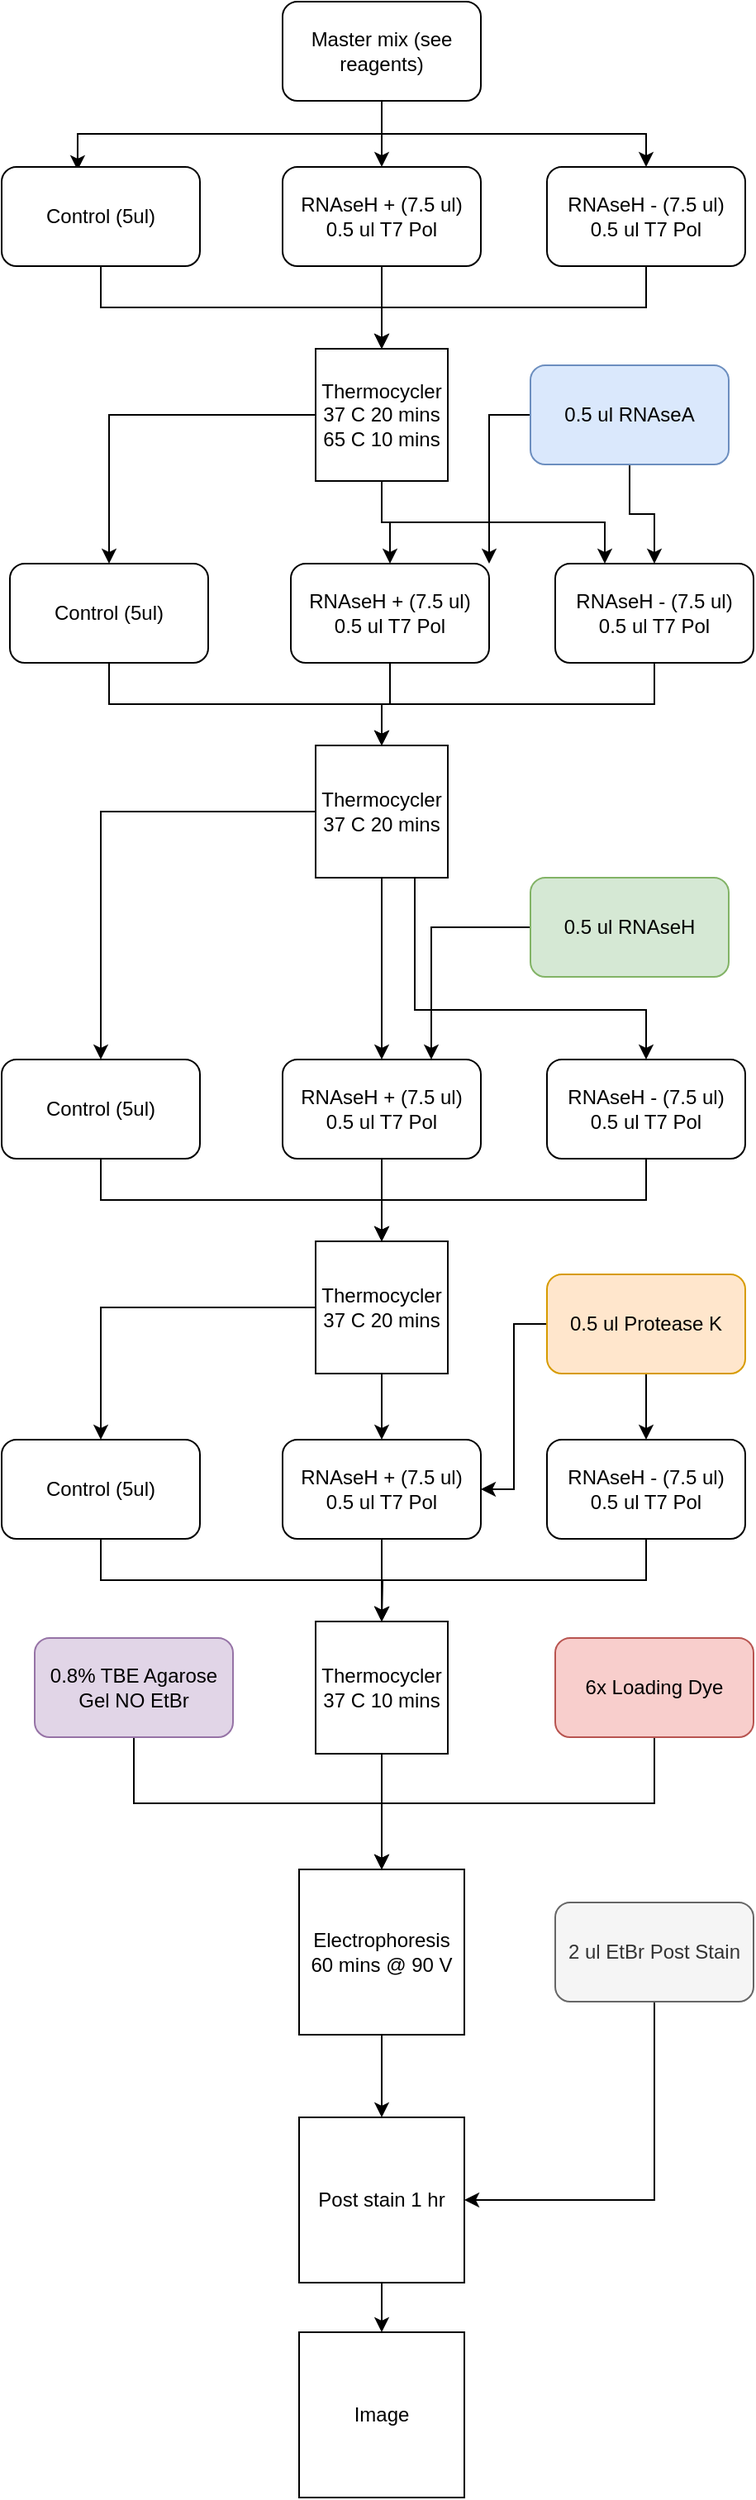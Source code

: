 <mxfile version="14.6.1" type="device"><diagram id="CHHy89GX5gs9pWM11YOM" name="Page-1"><mxGraphModel dx="874" dy="804" grid="1" gridSize="10" guides="1" tooltips="1" connect="1" arrows="1" fold="1" page="1" pageScale="1" pageWidth="850" pageHeight="1100" math="0" shadow="0"><root><mxCell id="0"/><mxCell id="1" parent="0"/><mxCell id="3xQM4ctwXk9sIS2i0FSC-11" style="edgeStyle=orthogonalEdgeStyle;rounded=0;orthogonalLoop=1;jettySize=auto;html=1;exitX=0.5;exitY=1;exitDx=0;exitDy=0;entryX=0.383;entryY=0.033;entryDx=0;entryDy=0;entryPerimeter=0;" edge="1" parent="1" source="3xQM4ctwXk9sIS2i0FSC-1" target="3xQM4ctwXk9sIS2i0FSC-2"><mxGeometry relative="1" as="geometry"/></mxCell><mxCell id="3xQM4ctwXk9sIS2i0FSC-12" style="edgeStyle=orthogonalEdgeStyle;rounded=0;orthogonalLoop=1;jettySize=auto;html=1;exitX=0.5;exitY=1;exitDx=0;exitDy=0;" edge="1" parent="1" source="3xQM4ctwXk9sIS2i0FSC-1" target="3xQM4ctwXk9sIS2i0FSC-4"><mxGeometry relative="1" as="geometry"/></mxCell><mxCell id="3xQM4ctwXk9sIS2i0FSC-13" style="edgeStyle=orthogonalEdgeStyle;rounded=0;orthogonalLoop=1;jettySize=auto;html=1;exitX=0.5;exitY=1;exitDx=0;exitDy=0;entryX=0.5;entryY=0;entryDx=0;entryDy=0;" edge="1" parent="1" source="3xQM4ctwXk9sIS2i0FSC-1" target="3xQM4ctwXk9sIS2i0FSC-3"><mxGeometry relative="1" as="geometry"/></mxCell><mxCell id="3xQM4ctwXk9sIS2i0FSC-1" value="Master mix (see reagents)" style="rounded=1;whiteSpace=wrap;html=1;" vertex="1" parent="1"><mxGeometry x="440" y="70" width="120" height="60" as="geometry"/></mxCell><mxCell id="3xQM4ctwXk9sIS2i0FSC-8" style="edgeStyle=orthogonalEdgeStyle;rounded=0;orthogonalLoop=1;jettySize=auto;html=1;exitX=0.5;exitY=1;exitDx=0;exitDy=0;" edge="1" parent="1" source="3xQM4ctwXk9sIS2i0FSC-2" target="3xQM4ctwXk9sIS2i0FSC-6"><mxGeometry relative="1" as="geometry"/></mxCell><mxCell id="3xQM4ctwXk9sIS2i0FSC-2" value="Control (5ul)" style="rounded=1;whiteSpace=wrap;html=1;" vertex="1" parent="1"><mxGeometry x="270" y="170" width="120" height="60" as="geometry"/></mxCell><mxCell id="3xQM4ctwXk9sIS2i0FSC-9" style="edgeStyle=orthogonalEdgeStyle;rounded=0;orthogonalLoop=1;jettySize=auto;html=1;exitX=0.5;exitY=1;exitDx=0;exitDy=0;" edge="1" parent="1" source="3xQM4ctwXk9sIS2i0FSC-3"><mxGeometry relative="1" as="geometry"><mxPoint x="500" y="280" as="targetPoint"/></mxGeometry></mxCell><mxCell id="3xQM4ctwXk9sIS2i0FSC-3" value="&lt;div&gt;RNAseH + (7.5 ul)&lt;/div&gt;&lt;div&gt;0.5 ul T7 Pol&lt;br&gt;&lt;/div&gt;" style="rounded=1;whiteSpace=wrap;html=1;" vertex="1" parent="1"><mxGeometry x="440" y="170" width="120" height="60" as="geometry"/></mxCell><mxCell id="3xQM4ctwXk9sIS2i0FSC-10" style="edgeStyle=orthogonalEdgeStyle;rounded=0;orthogonalLoop=1;jettySize=auto;html=1;exitX=0.5;exitY=1;exitDx=0;exitDy=0;" edge="1" parent="1" source="3xQM4ctwXk9sIS2i0FSC-4" target="3xQM4ctwXk9sIS2i0FSC-6"><mxGeometry relative="1" as="geometry"/></mxCell><mxCell id="3xQM4ctwXk9sIS2i0FSC-4" value="&lt;div&gt;RNAseH - (7.5 ul)&lt;/div&gt;&lt;div&gt;0.5 ul T7 Pol&lt;br&gt;&lt;/div&gt;" style="rounded=1;whiteSpace=wrap;html=1;" vertex="1" parent="1"><mxGeometry x="600" y="170" width="120" height="60" as="geometry"/></mxCell><mxCell id="3xQM4ctwXk9sIS2i0FSC-23" style="edgeStyle=orthogonalEdgeStyle;rounded=0;orthogonalLoop=1;jettySize=auto;html=1;exitX=0.5;exitY=1;exitDx=0;exitDy=0;" edge="1" parent="1" source="3xQM4ctwXk9sIS2i0FSC-6" target="3xQM4ctwXk9sIS2i0FSC-17"><mxGeometry relative="1" as="geometry"/></mxCell><mxCell id="3xQM4ctwXk9sIS2i0FSC-24" style="edgeStyle=orthogonalEdgeStyle;rounded=0;orthogonalLoop=1;jettySize=auto;html=1;exitX=0;exitY=0.5;exitDx=0;exitDy=0;" edge="1" parent="1" source="3xQM4ctwXk9sIS2i0FSC-6" target="3xQM4ctwXk9sIS2i0FSC-16"><mxGeometry relative="1" as="geometry"/></mxCell><mxCell id="3xQM4ctwXk9sIS2i0FSC-26" style="edgeStyle=orthogonalEdgeStyle;rounded=0;orthogonalLoop=1;jettySize=auto;html=1;exitX=0.5;exitY=1;exitDx=0;exitDy=0;entryX=0.25;entryY=0;entryDx=0;entryDy=0;" edge="1" parent="1" source="3xQM4ctwXk9sIS2i0FSC-6" target="3xQM4ctwXk9sIS2i0FSC-18"><mxGeometry relative="1" as="geometry"/></mxCell><mxCell id="3xQM4ctwXk9sIS2i0FSC-6" value="&lt;div&gt;Thermocycler&lt;/div&gt;&lt;div&gt;37 C 20 mins&lt;/div&gt;&lt;div&gt;65 C 10 mins&lt;br&gt;&lt;/div&gt;" style="whiteSpace=wrap;html=1;aspect=fixed;" vertex="1" parent="1"><mxGeometry x="460" y="280" width="80" height="80" as="geometry"/></mxCell><mxCell id="3xQM4ctwXk9sIS2i0FSC-19" style="edgeStyle=orthogonalEdgeStyle;rounded=0;orthogonalLoop=1;jettySize=auto;html=1;exitX=0.5;exitY=1;exitDx=0;exitDy=0;" edge="1" parent="1" source="3xQM4ctwXk9sIS2i0FSC-15" target="3xQM4ctwXk9sIS2i0FSC-18"><mxGeometry relative="1" as="geometry"/></mxCell><mxCell id="3xQM4ctwXk9sIS2i0FSC-25" style="edgeStyle=orthogonalEdgeStyle;rounded=0;orthogonalLoop=1;jettySize=auto;html=1;exitX=0;exitY=0.5;exitDx=0;exitDy=0;entryX=1;entryY=0;entryDx=0;entryDy=0;" edge="1" parent="1" source="3xQM4ctwXk9sIS2i0FSC-15" target="3xQM4ctwXk9sIS2i0FSC-17"><mxGeometry relative="1" as="geometry"/></mxCell><mxCell id="3xQM4ctwXk9sIS2i0FSC-15" value="0.5 ul RNAseA" style="rounded=1;whiteSpace=wrap;html=1;fillColor=#dae8fc;strokeColor=#6c8ebf;" vertex="1" parent="1"><mxGeometry x="590" y="290" width="120" height="60" as="geometry"/></mxCell><mxCell id="3xQM4ctwXk9sIS2i0FSC-30" style="edgeStyle=orthogonalEdgeStyle;rounded=0;orthogonalLoop=1;jettySize=auto;html=1;exitX=0.5;exitY=1;exitDx=0;exitDy=0;entryX=0.5;entryY=0;entryDx=0;entryDy=0;" edge="1" parent="1" source="3xQM4ctwXk9sIS2i0FSC-16" target="3xQM4ctwXk9sIS2i0FSC-27"><mxGeometry relative="1" as="geometry"/></mxCell><mxCell id="3xQM4ctwXk9sIS2i0FSC-16" value="Control (5ul)" style="rounded=1;whiteSpace=wrap;html=1;" vertex="1" parent="1"><mxGeometry x="275" y="410" width="120" height="60" as="geometry"/></mxCell><mxCell id="3xQM4ctwXk9sIS2i0FSC-28" style="edgeStyle=orthogonalEdgeStyle;rounded=0;orthogonalLoop=1;jettySize=auto;html=1;exitX=0.5;exitY=1;exitDx=0;exitDy=0;entryX=0.5;entryY=0;entryDx=0;entryDy=0;" edge="1" parent="1" source="3xQM4ctwXk9sIS2i0FSC-17" target="3xQM4ctwXk9sIS2i0FSC-27"><mxGeometry relative="1" as="geometry"/></mxCell><mxCell id="3xQM4ctwXk9sIS2i0FSC-17" value="&lt;div&gt;RNAseH + (7.5 ul)&lt;/div&gt;&lt;div&gt;0.5 ul T7 Pol&lt;br&gt;&lt;/div&gt;" style="rounded=1;whiteSpace=wrap;html=1;" vertex="1" parent="1"><mxGeometry x="445" y="410" width="120" height="60" as="geometry"/></mxCell><mxCell id="3xQM4ctwXk9sIS2i0FSC-29" style="edgeStyle=orthogonalEdgeStyle;rounded=0;orthogonalLoop=1;jettySize=auto;html=1;exitX=0.5;exitY=1;exitDx=0;exitDy=0;entryX=0.5;entryY=0;entryDx=0;entryDy=0;" edge="1" parent="1" source="3xQM4ctwXk9sIS2i0FSC-18" target="3xQM4ctwXk9sIS2i0FSC-27"><mxGeometry relative="1" as="geometry"/></mxCell><mxCell id="3xQM4ctwXk9sIS2i0FSC-18" value="&lt;div&gt;RNAseH - (7.5 ul)&lt;/div&gt;&lt;div&gt;0.5 ul T7 Pol&lt;br&gt;&lt;/div&gt;" style="rounded=1;whiteSpace=wrap;html=1;" vertex="1" parent="1"><mxGeometry x="605" y="410" width="120" height="60" as="geometry"/></mxCell><mxCell id="3xQM4ctwXk9sIS2i0FSC-35" style="edgeStyle=orthogonalEdgeStyle;rounded=0;orthogonalLoop=1;jettySize=auto;html=1;exitX=0.5;exitY=1;exitDx=0;exitDy=0;" edge="1" parent="1" source="3xQM4ctwXk9sIS2i0FSC-27" target="3xQM4ctwXk9sIS2i0FSC-33"><mxGeometry relative="1" as="geometry"/></mxCell><mxCell id="3xQM4ctwXk9sIS2i0FSC-36" style="edgeStyle=orthogonalEdgeStyle;rounded=0;orthogonalLoop=1;jettySize=auto;html=1;exitX=0;exitY=0.5;exitDx=0;exitDy=0;entryX=0.5;entryY=0;entryDx=0;entryDy=0;" edge="1" parent="1" source="3xQM4ctwXk9sIS2i0FSC-27" target="3xQM4ctwXk9sIS2i0FSC-32"><mxGeometry relative="1" as="geometry"/></mxCell><mxCell id="3xQM4ctwXk9sIS2i0FSC-37" style="edgeStyle=orthogonalEdgeStyle;rounded=0;orthogonalLoop=1;jettySize=auto;html=1;exitX=0.75;exitY=1;exitDx=0;exitDy=0;" edge="1" parent="1" source="3xQM4ctwXk9sIS2i0FSC-27" target="3xQM4ctwXk9sIS2i0FSC-34"><mxGeometry relative="1" as="geometry"><Array as="points"><mxPoint x="520" y="680"/><mxPoint x="660" y="680"/></Array></mxGeometry></mxCell><mxCell id="3xQM4ctwXk9sIS2i0FSC-27" value="&lt;div&gt;Thermocycler&lt;/div&gt;&lt;div&gt;37 C 20 mins&lt;/div&gt;" style="whiteSpace=wrap;html=1;aspect=fixed;" vertex="1" parent="1"><mxGeometry x="460" y="520" width="80" height="80" as="geometry"/></mxCell><mxCell id="3xQM4ctwXk9sIS2i0FSC-38" style="edgeStyle=orthogonalEdgeStyle;rounded=0;orthogonalLoop=1;jettySize=auto;html=1;exitX=0;exitY=0.5;exitDx=0;exitDy=0;entryX=0.75;entryY=0;entryDx=0;entryDy=0;" edge="1" parent="1" source="3xQM4ctwXk9sIS2i0FSC-31" target="3xQM4ctwXk9sIS2i0FSC-33"><mxGeometry relative="1" as="geometry"/></mxCell><mxCell id="3xQM4ctwXk9sIS2i0FSC-31" value="0.5 ul RNAseH" style="rounded=1;whiteSpace=wrap;html=1;fillColor=#d5e8d4;strokeColor=#82b366;" vertex="1" parent="1"><mxGeometry x="590" y="600" width="120" height="60" as="geometry"/></mxCell><mxCell id="3xQM4ctwXk9sIS2i0FSC-42" style="edgeStyle=orthogonalEdgeStyle;rounded=0;orthogonalLoop=1;jettySize=auto;html=1;exitX=0.5;exitY=1;exitDx=0;exitDy=0;entryX=0.5;entryY=0;entryDx=0;entryDy=0;" edge="1" parent="1" source="3xQM4ctwXk9sIS2i0FSC-32" target="3xQM4ctwXk9sIS2i0FSC-39"><mxGeometry relative="1" as="geometry"/></mxCell><mxCell id="3xQM4ctwXk9sIS2i0FSC-32" value="Control (5ul)" style="rounded=1;whiteSpace=wrap;html=1;" vertex="1" parent="1"><mxGeometry x="270" y="710" width="120" height="60" as="geometry"/></mxCell><mxCell id="3xQM4ctwXk9sIS2i0FSC-41" style="edgeStyle=orthogonalEdgeStyle;rounded=0;orthogonalLoop=1;jettySize=auto;html=1;exitX=0.5;exitY=1;exitDx=0;exitDy=0;" edge="1" parent="1" source="3xQM4ctwXk9sIS2i0FSC-33"><mxGeometry relative="1" as="geometry"><mxPoint x="500" y="820" as="targetPoint"/></mxGeometry></mxCell><mxCell id="3xQM4ctwXk9sIS2i0FSC-33" value="&lt;div&gt;RNAseH + (7.5 ul)&lt;/div&gt;&lt;div&gt;0.5 ul T7 Pol&lt;br&gt;&lt;/div&gt;" style="rounded=1;whiteSpace=wrap;html=1;" vertex="1" parent="1"><mxGeometry x="440" y="710" width="120" height="60" as="geometry"/></mxCell><mxCell id="3xQM4ctwXk9sIS2i0FSC-40" style="edgeStyle=orthogonalEdgeStyle;rounded=0;orthogonalLoop=1;jettySize=auto;html=1;exitX=0.5;exitY=1;exitDx=0;exitDy=0;entryX=0.5;entryY=0;entryDx=0;entryDy=0;" edge="1" parent="1" source="3xQM4ctwXk9sIS2i0FSC-34" target="3xQM4ctwXk9sIS2i0FSC-39"><mxGeometry relative="1" as="geometry"/></mxCell><mxCell id="3xQM4ctwXk9sIS2i0FSC-34" value="&lt;div&gt;RNAseH - (7.5 ul)&lt;/div&gt;&lt;div&gt;0.5 ul T7 Pol&lt;br&gt;&lt;/div&gt;" style="rounded=1;whiteSpace=wrap;html=1;" vertex="1" parent="1"><mxGeometry x="600" y="710" width="120" height="60" as="geometry"/></mxCell><mxCell id="3xQM4ctwXk9sIS2i0FSC-46" style="edgeStyle=orthogonalEdgeStyle;rounded=0;orthogonalLoop=1;jettySize=auto;html=1;exitX=0.5;exitY=1;exitDx=0;exitDy=0;" edge="1" parent="1" source="3xQM4ctwXk9sIS2i0FSC-39" target="3xQM4ctwXk9sIS2i0FSC-44"><mxGeometry relative="1" as="geometry"/></mxCell><mxCell id="3xQM4ctwXk9sIS2i0FSC-47" style="edgeStyle=orthogonalEdgeStyle;rounded=0;orthogonalLoop=1;jettySize=auto;html=1;exitX=0;exitY=0.5;exitDx=0;exitDy=0;entryX=0.5;entryY=0;entryDx=0;entryDy=0;" edge="1" parent="1" source="3xQM4ctwXk9sIS2i0FSC-39" target="3xQM4ctwXk9sIS2i0FSC-43"><mxGeometry relative="1" as="geometry"/></mxCell><mxCell id="3xQM4ctwXk9sIS2i0FSC-39" value="&lt;div&gt;Thermocycler&lt;/div&gt;&lt;div&gt;37 C 20 mins&lt;/div&gt;" style="whiteSpace=wrap;html=1;aspect=fixed;" vertex="1" parent="1"><mxGeometry x="460" y="820" width="80" height="80" as="geometry"/></mxCell><mxCell id="3xQM4ctwXk9sIS2i0FSC-55" style="edgeStyle=orthogonalEdgeStyle;rounded=0;orthogonalLoop=1;jettySize=auto;html=1;exitX=0.5;exitY=1;exitDx=0;exitDy=0;" edge="1" parent="1" source="3xQM4ctwXk9sIS2i0FSC-43"><mxGeometry relative="1" as="geometry"><mxPoint x="500" y="1050" as="targetPoint"/></mxGeometry></mxCell><mxCell id="3xQM4ctwXk9sIS2i0FSC-43" value="Control (5ul)" style="rounded=1;whiteSpace=wrap;html=1;" vertex="1" parent="1"><mxGeometry x="270" y="940" width="120" height="60" as="geometry"/></mxCell><mxCell id="3xQM4ctwXk9sIS2i0FSC-52" style="edgeStyle=orthogonalEdgeStyle;rounded=0;orthogonalLoop=1;jettySize=auto;html=1;exitX=0.5;exitY=1;exitDx=0;exitDy=0;entryX=0.5;entryY=0;entryDx=0;entryDy=0;" edge="1" parent="1" source="3xQM4ctwXk9sIS2i0FSC-44" target="3xQM4ctwXk9sIS2i0FSC-51"><mxGeometry relative="1" as="geometry"/></mxCell><mxCell id="3xQM4ctwXk9sIS2i0FSC-44" value="&lt;div&gt;RNAseH + (7.5 ul)&lt;/div&gt;&lt;div&gt;0.5 ul T7 Pol&lt;br&gt;&lt;/div&gt;" style="rounded=1;whiteSpace=wrap;html=1;" vertex="1" parent="1"><mxGeometry x="440" y="940" width="120" height="60" as="geometry"/></mxCell><mxCell id="3xQM4ctwXk9sIS2i0FSC-54" style="edgeStyle=orthogonalEdgeStyle;rounded=0;orthogonalLoop=1;jettySize=auto;html=1;exitX=0.5;exitY=1;exitDx=0;exitDy=0;entryX=0.5;entryY=0;entryDx=0;entryDy=0;" edge="1" parent="1" source="3xQM4ctwXk9sIS2i0FSC-45" target="3xQM4ctwXk9sIS2i0FSC-51"><mxGeometry relative="1" as="geometry"/></mxCell><mxCell id="3xQM4ctwXk9sIS2i0FSC-45" value="&lt;div&gt;RNAseH - (7.5 ul)&lt;/div&gt;&lt;div&gt;0.5 ul T7 Pol&lt;br&gt;&lt;/div&gt;" style="rounded=1;whiteSpace=wrap;html=1;" vertex="1" parent="1"><mxGeometry x="600" y="940" width="120" height="60" as="geometry"/></mxCell><mxCell id="3xQM4ctwXk9sIS2i0FSC-49" style="edgeStyle=orthogonalEdgeStyle;rounded=0;orthogonalLoop=1;jettySize=auto;html=1;exitX=0.5;exitY=1;exitDx=0;exitDy=0;" edge="1" parent="1" source="3xQM4ctwXk9sIS2i0FSC-48" target="3xQM4ctwXk9sIS2i0FSC-45"><mxGeometry relative="1" as="geometry"/></mxCell><mxCell id="3xQM4ctwXk9sIS2i0FSC-50" style="edgeStyle=orthogonalEdgeStyle;rounded=0;orthogonalLoop=1;jettySize=auto;html=1;exitX=0;exitY=0.5;exitDx=0;exitDy=0;entryX=1;entryY=0.5;entryDx=0;entryDy=0;" edge="1" parent="1" source="3xQM4ctwXk9sIS2i0FSC-48" target="3xQM4ctwXk9sIS2i0FSC-44"><mxGeometry relative="1" as="geometry"/></mxCell><mxCell id="3xQM4ctwXk9sIS2i0FSC-48" value="0.5 ul Protease K" style="rounded=1;whiteSpace=wrap;html=1;fillColor=#ffe6cc;strokeColor=#d79b00;" vertex="1" parent="1"><mxGeometry x="600" y="840" width="120" height="60" as="geometry"/></mxCell><mxCell id="3xQM4ctwXk9sIS2i0FSC-60" style="edgeStyle=orthogonalEdgeStyle;rounded=0;orthogonalLoop=1;jettySize=auto;html=1;exitX=0.5;exitY=1;exitDx=0;exitDy=0;" edge="1" parent="1" source="3xQM4ctwXk9sIS2i0FSC-51" target="3xQM4ctwXk9sIS2i0FSC-58"><mxGeometry relative="1" as="geometry"/></mxCell><mxCell id="3xQM4ctwXk9sIS2i0FSC-51" value="&lt;div&gt;Thermocycler&lt;/div&gt;&lt;div&gt;37 C 10 mins&lt;/div&gt;" style="whiteSpace=wrap;html=1;aspect=fixed;" vertex="1" parent="1"><mxGeometry x="460" y="1050" width="80" height="80" as="geometry"/></mxCell><mxCell id="3xQM4ctwXk9sIS2i0FSC-59" style="edgeStyle=orthogonalEdgeStyle;rounded=0;orthogonalLoop=1;jettySize=auto;html=1;exitX=0.5;exitY=1;exitDx=0;exitDy=0;" edge="1" parent="1" source="3xQM4ctwXk9sIS2i0FSC-56" target="3xQM4ctwXk9sIS2i0FSC-58"><mxGeometry relative="1" as="geometry"/></mxCell><mxCell id="3xQM4ctwXk9sIS2i0FSC-56" value="0.8% TBE Agarose Gel NO EtBr" style="rounded=1;whiteSpace=wrap;html=1;fillColor=#e1d5e7;strokeColor=#9673a6;" vertex="1" parent="1"><mxGeometry x="290" y="1060" width="120" height="60" as="geometry"/></mxCell><mxCell id="3xQM4ctwXk9sIS2i0FSC-61" style="edgeStyle=orthogonalEdgeStyle;rounded=0;orthogonalLoop=1;jettySize=auto;html=1;exitX=0.5;exitY=1;exitDx=0;exitDy=0;entryX=0.5;entryY=0;entryDx=0;entryDy=0;" edge="1" parent="1" source="3xQM4ctwXk9sIS2i0FSC-57" target="3xQM4ctwXk9sIS2i0FSC-58"><mxGeometry relative="1" as="geometry"/></mxCell><mxCell id="3xQM4ctwXk9sIS2i0FSC-57" value="6x Loading Dye" style="rounded=1;whiteSpace=wrap;html=1;fillColor=#f8cecc;strokeColor=#b85450;" vertex="1" parent="1"><mxGeometry x="605" y="1060" width="120" height="60" as="geometry"/></mxCell><mxCell id="3xQM4ctwXk9sIS2i0FSC-64" style="edgeStyle=orthogonalEdgeStyle;rounded=0;orthogonalLoop=1;jettySize=auto;html=1;exitX=0.5;exitY=1;exitDx=0;exitDy=0;entryX=0.5;entryY=0;entryDx=0;entryDy=0;" edge="1" parent="1" source="3xQM4ctwXk9sIS2i0FSC-58" target="3xQM4ctwXk9sIS2i0FSC-63"><mxGeometry relative="1" as="geometry"/></mxCell><mxCell id="3xQM4ctwXk9sIS2i0FSC-58" value="&lt;div&gt;Electrophoresis &lt;br&gt;&lt;/div&gt;&lt;div&gt;60 mins @ 90 V&lt;br&gt;&lt;/div&gt;" style="whiteSpace=wrap;html=1;aspect=fixed;" vertex="1" parent="1"><mxGeometry x="450" y="1200" width="100" height="100" as="geometry"/></mxCell><mxCell id="3xQM4ctwXk9sIS2i0FSC-65" style="edgeStyle=orthogonalEdgeStyle;rounded=0;orthogonalLoop=1;jettySize=auto;html=1;exitX=0.5;exitY=1;exitDx=0;exitDy=0;entryX=1;entryY=0.5;entryDx=0;entryDy=0;" edge="1" parent="1" source="3xQM4ctwXk9sIS2i0FSC-62" target="3xQM4ctwXk9sIS2i0FSC-63"><mxGeometry relative="1" as="geometry"/></mxCell><mxCell id="3xQM4ctwXk9sIS2i0FSC-62" value="2 ul EtBr Post Stain" style="rounded=1;whiteSpace=wrap;html=1;fillColor=#f5f5f5;strokeColor=#666666;fontColor=#333333;" vertex="1" parent="1"><mxGeometry x="605" y="1220" width="120" height="60" as="geometry"/></mxCell><mxCell id="3xQM4ctwXk9sIS2i0FSC-67" style="edgeStyle=orthogonalEdgeStyle;rounded=0;orthogonalLoop=1;jettySize=auto;html=1;exitX=0.5;exitY=1;exitDx=0;exitDy=0;entryX=0.5;entryY=0;entryDx=0;entryDy=0;" edge="1" parent="1" source="3xQM4ctwXk9sIS2i0FSC-63" target="3xQM4ctwXk9sIS2i0FSC-66"><mxGeometry relative="1" as="geometry"/></mxCell><mxCell id="3xQM4ctwXk9sIS2i0FSC-63" value="Post stain 1 hr" style="whiteSpace=wrap;html=1;aspect=fixed;" vertex="1" parent="1"><mxGeometry x="450" y="1350" width="100" height="100" as="geometry"/></mxCell><mxCell id="3xQM4ctwXk9sIS2i0FSC-66" value="Image" style="whiteSpace=wrap;html=1;aspect=fixed;" vertex="1" parent="1"><mxGeometry x="450" y="1480" width="100" height="100" as="geometry"/></mxCell></root></mxGraphModel></diagram></mxfile>